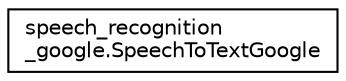 digraph "Graphical Class Hierarchy"
{
  edge [fontname="Helvetica",fontsize="10",labelfontname="Helvetica",labelfontsize="10"];
  node [fontname="Helvetica",fontsize="10",shape=record];
  rankdir="LR";
  Node1 [label="speech_recognition\l_google.SpeechToTextGoogle",height=0.2,width=0.4,color="black", fillcolor="white", style="filled",URL="$classspeech__recognition__google_1_1SpeechToTextGoogle.html",tooltip="Implements calls the Google ASR API. "];
}

